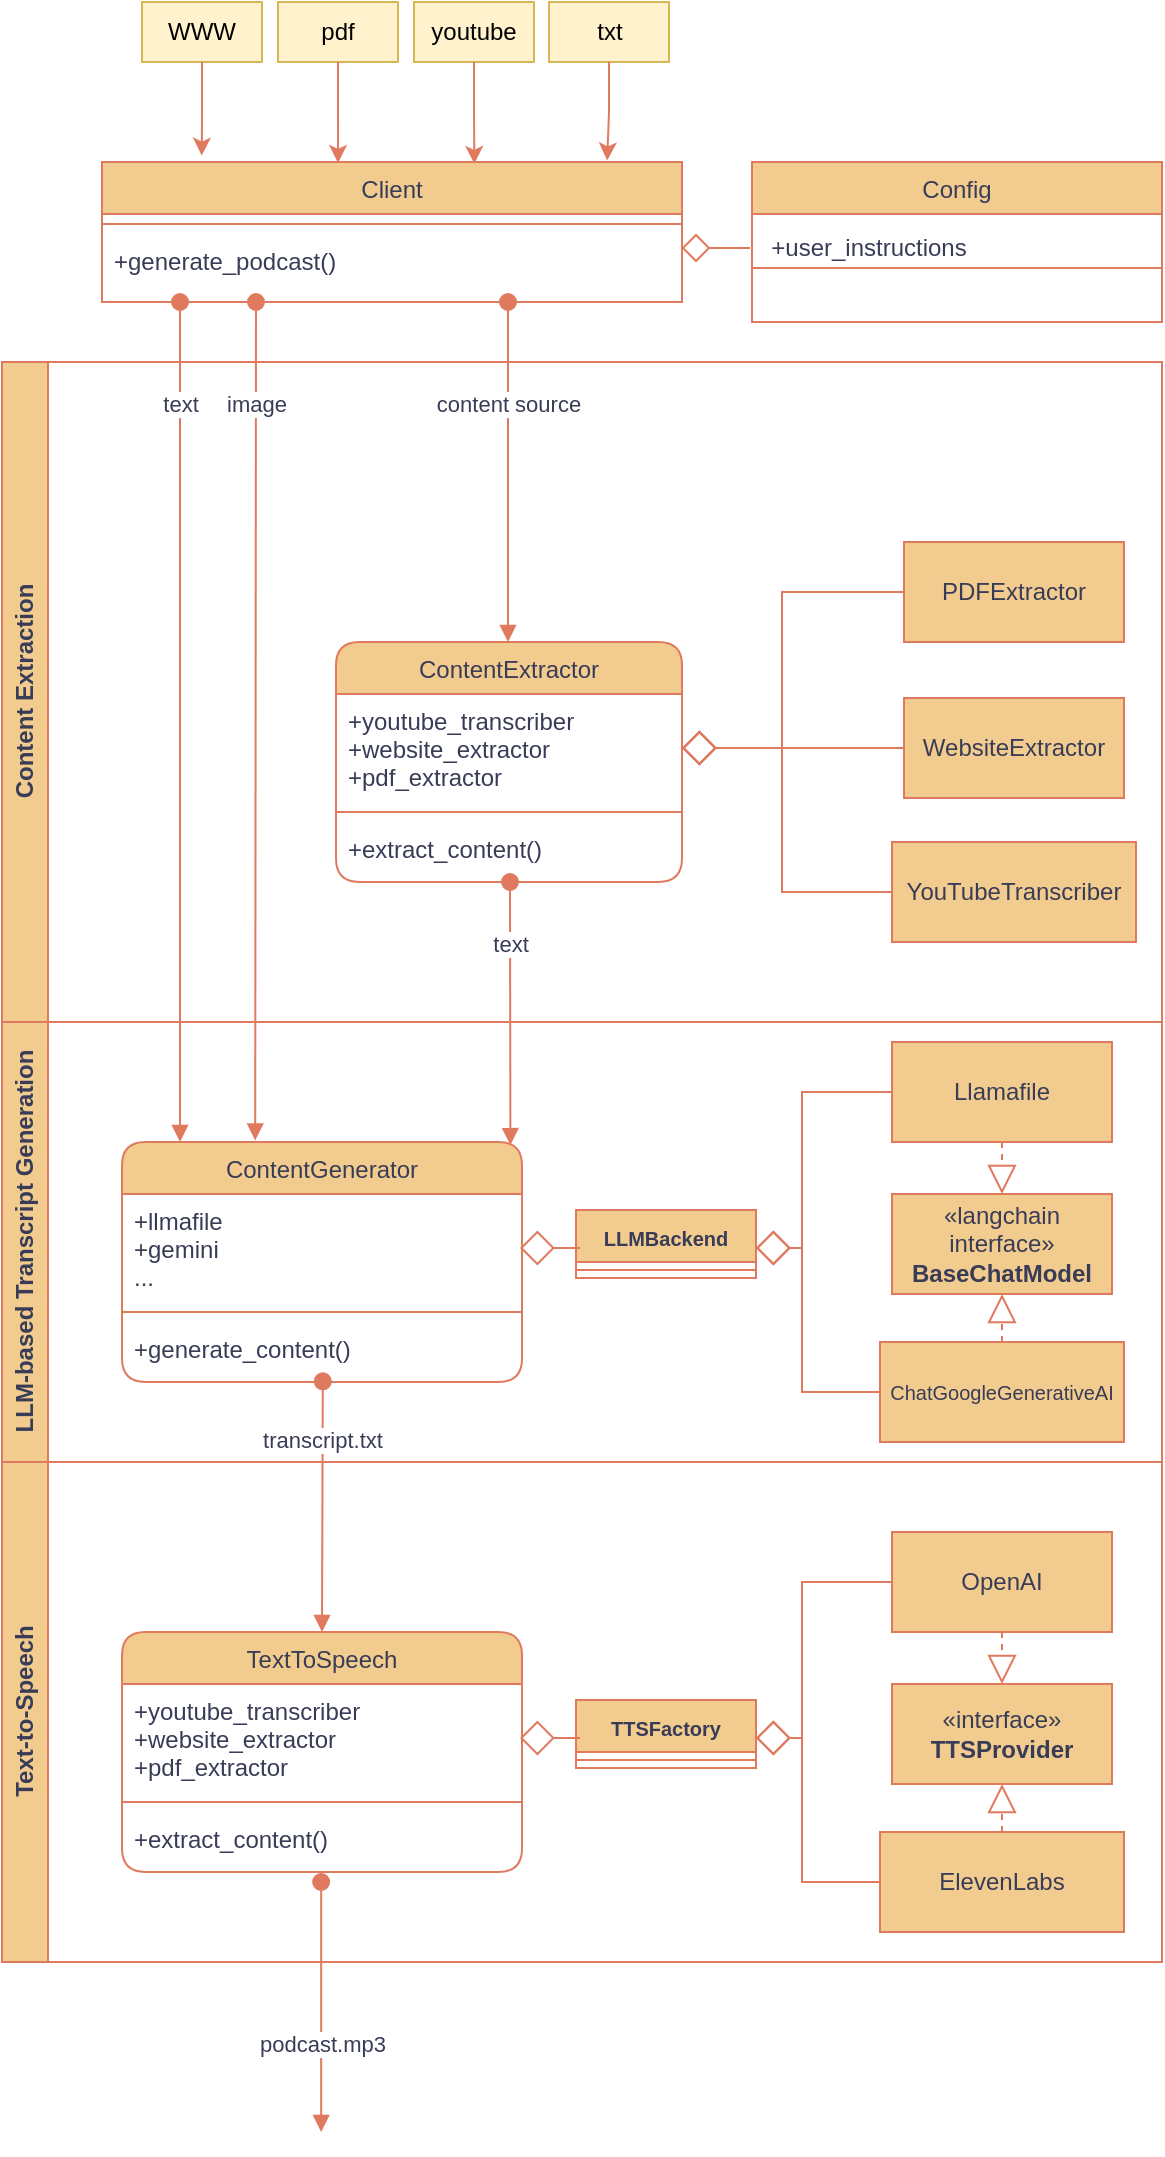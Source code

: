<mxfile version="24.8.3">
  <diagram id="C5RBs43oDa-KdzZeNtuy" name="Page-1">
    <mxGraphModel dx="2022" dy="1797" grid="1" gridSize="10" guides="1" tooltips="1" connect="1" arrows="1" fold="1" page="1" pageScale="1" pageWidth="827" pageHeight="1169" math="0" shadow="0">
      <root>
        <mxCell id="WIyWlLk6GJQsqaUBKTNV-0" />
        <mxCell id="WIyWlLk6GJQsqaUBKTNV-1" parent="WIyWlLk6GJQsqaUBKTNV-0" />
        <mxCell id="o9hW8QB3ydjtU5aNEMkl-0" value="ContentExtractor" style="swimlane;fontStyle=0;align=center;verticalAlign=top;childLayout=stackLayout;horizontal=1;startSize=26;horizontalStack=0;resizeParent=1;resizeLast=0;collapsible=1;marginBottom=0;rounded=1;shadow=0;strokeWidth=1;labelBackgroundColor=none;fillColor=#F2CC8F;strokeColor=#E07A5F;fontColor=#393C56;" vertex="1" parent="WIyWlLk6GJQsqaUBKTNV-1">
          <mxGeometry x="147" y="40" width="173" height="120" as="geometry">
            <mxRectangle x="550" y="140" width="160" height="26" as="alternateBounds" />
          </mxGeometry>
        </mxCell>
        <mxCell id="o9hW8QB3ydjtU5aNEMkl-1" value="+youtube_transcriber&#xa;+website_extractor&#xa;+pdf_extractor" style="text;align=left;verticalAlign=top;spacingLeft=4;spacingRight=4;overflow=hidden;rotatable=0;points=[[0,0.5],[1,0.5]];portConstraint=eastwest;labelBackgroundColor=none;fontColor=#393C56;rounded=1;" vertex="1" parent="o9hW8QB3ydjtU5aNEMkl-0">
          <mxGeometry y="26" width="173" height="54" as="geometry" />
        </mxCell>
        <mxCell id="o9hW8QB3ydjtU5aNEMkl-6" value="" style="line;html=1;strokeWidth=1;align=left;verticalAlign=middle;spacingTop=-1;spacingLeft=3;spacingRight=3;rotatable=0;labelPosition=right;points=[];portConstraint=eastwest;labelBackgroundColor=none;fillColor=#F2CC8F;strokeColor=#E07A5F;fontColor=#393C56;rounded=1;" vertex="1" parent="o9hW8QB3ydjtU5aNEMkl-0">
          <mxGeometry y="80" width="173" height="10" as="geometry" />
        </mxCell>
        <mxCell id="o9hW8QB3ydjtU5aNEMkl-7" value="+extract_content()" style="text;align=left;verticalAlign=top;spacingLeft=4;spacingRight=4;overflow=hidden;rotatable=0;points=[[0,0.5],[1,0.5]];portConstraint=eastwest;labelBackgroundColor=none;fontColor=#393C56;rounded=1;" vertex="1" parent="o9hW8QB3ydjtU5aNEMkl-0">
          <mxGeometry y="90" width="173" height="26" as="geometry" />
        </mxCell>
        <mxCell id="o9hW8QB3ydjtU5aNEMkl-53" style="edgeStyle=orthogonalEdgeStyle;rounded=0;orthogonalLoop=1;jettySize=auto;html=1;entryX=1;entryY=0.5;entryDx=0;entryDy=0;strokeColor=#E07A5F;fontColor=#393C56;fillColor=#F2CC8F;endArrow=diamond;endFill=0;endSize=15;" edge="1" parent="WIyWlLk6GJQsqaUBKTNV-1" source="o9hW8QB3ydjtU5aNEMkl-16" target="o9hW8QB3ydjtU5aNEMkl-1">
          <mxGeometry relative="1" as="geometry">
            <Array as="points">
              <mxPoint x="370" y="165" />
              <mxPoint x="370" y="93" />
            </Array>
          </mxGeometry>
        </mxCell>
        <mxCell id="o9hW8QB3ydjtU5aNEMkl-16" value="YouTubeTranscriber" style="html=1;whiteSpace=wrap;strokeColor=#E07A5F;fontColor=#393C56;fillColor=#F2CC8F;" vertex="1" parent="WIyWlLk6GJQsqaUBKTNV-1">
          <mxGeometry x="425" y="140" width="122" height="50" as="geometry" />
        </mxCell>
        <mxCell id="o9hW8QB3ydjtU5aNEMkl-52" style="edgeStyle=orthogonalEdgeStyle;rounded=0;orthogonalLoop=1;jettySize=auto;html=1;entryX=1;entryY=0.5;entryDx=0;entryDy=0;strokeColor=#E07A5F;fontColor=#393C56;fillColor=#F2CC8F;endArrow=diamond;endFill=0;endSize=15;" edge="1" parent="WIyWlLk6GJQsqaUBKTNV-1" source="o9hW8QB3ydjtU5aNEMkl-17" target="o9hW8QB3ydjtU5aNEMkl-1">
          <mxGeometry relative="1" as="geometry" />
        </mxCell>
        <mxCell id="o9hW8QB3ydjtU5aNEMkl-17" value="WebsiteExtractor" style="html=1;whiteSpace=wrap;strokeColor=#E07A5F;fontColor=#393C56;fillColor=#F2CC8F;" vertex="1" parent="WIyWlLk6GJQsqaUBKTNV-1">
          <mxGeometry x="431" y="68" width="110" height="50" as="geometry" />
        </mxCell>
        <mxCell id="o9hW8QB3ydjtU5aNEMkl-51" style="edgeStyle=orthogonalEdgeStyle;rounded=0;orthogonalLoop=1;jettySize=auto;html=1;exitX=0;exitY=0.5;exitDx=0;exitDy=0;entryX=1;entryY=0.5;entryDx=0;entryDy=0;strokeColor=#E07A5F;fontColor=#393C56;fillColor=#F2CC8F;endArrow=diamond;endFill=0;endSize=15;" edge="1" parent="WIyWlLk6GJQsqaUBKTNV-1" source="o9hW8QB3ydjtU5aNEMkl-18" target="o9hW8QB3ydjtU5aNEMkl-1">
          <mxGeometry relative="1" as="geometry">
            <Array as="points">
              <mxPoint x="370" y="15" />
              <mxPoint x="370" y="93" />
            </Array>
          </mxGeometry>
        </mxCell>
        <mxCell id="o9hW8QB3ydjtU5aNEMkl-18" value="PDFExtractor" style="html=1;whiteSpace=wrap;strokeColor=#E07A5F;fontColor=#393C56;fillColor=#F2CC8F;" vertex="1" parent="WIyWlLk6GJQsqaUBKTNV-1">
          <mxGeometry x="431" y="-10" width="110" height="50" as="geometry" />
        </mxCell>
        <mxCell id="o9hW8QB3ydjtU5aNEMkl-54" value="ContentGenerator" style="swimlane;fontStyle=0;align=center;verticalAlign=top;childLayout=stackLayout;horizontal=1;startSize=26;horizontalStack=0;resizeParent=1;resizeLast=0;collapsible=1;marginBottom=0;rounded=1;shadow=0;strokeWidth=1;labelBackgroundColor=none;fillColor=#F2CC8F;strokeColor=#E07A5F;fontColor=#393C56;" vertex="1" parent="WIyWlLk6GJQsqaUBKTNV-1">
          <mxGeometry x="40" y="290" width="200" height="120" as="geometry">
            <mxRectangle x="550" y="140" width="160" height="26" as="alternateBounds" />
          </mxGeometry>
        </mxCell>
        <mxCell id="o9hW8QB3ydjtU5aNEMkl-55" value="+llmafile&#xa;+gemini&#xa;..." style="text;align=left;verticalAlign=top;spacingLeft=4;spacingRight=4;overflow=hidden;rotatable=0;points=[[0,0.5],[1,0.5]];portConstraint=eastwest;labelBackgroundColor=none;fontColor=#393C56;rounded=1;" vertex="1" parent="o9hW8QB3ydjtU5aNEMkl-54">
          <mxGeometry y="26" width="200" height="54" as="geometry" />
        </mxCell>
        <mxCell id="o9hW8QB3ydjtU5aNEMkl-56" value="" style="line;html=1;strokeWidth=1;align=left;verticalAlign=middle;spacingTop=-1;spacingLeft=3;spacingRight=3;rotatable=0;labelPosition=right;points=[];portConstraint=eastwest;labelBackgroundColor=none;fillColor=#F2CC8F;strokeColor=#E07A5F;fontColor=#393C56;rounded=1;" vertex="1" parent="o9hW8QB3ydjtU5aNEMkl-54">
          <mxGeometry y="80" width="200" height="10" as="geometry" />
        </mxCell>
        <mxCell id="o9hW8QB3ydjtU5aNEMkl-57" value="+generate_content()" style="text;align=left;verticalAlign=top;spacingLeft=4;spacingRight=4;overflow=hidden;rotatable=0;points=[[0,0.5],[1,0.5]];portConstraint=eastwest;labelBackgroundColor=none;fontColor=#393C56;rounded=1;" vertex="1" parent="o9hW8QB3ydjtU5aNEMkl-54">
          <mxGeometry y="90" width="200" height="26" as="geometry" />
        </mxCell>
        <mxCell id="o9hW8QB3ydjtU5aNEMkl-58" style="edgeStyle=orthogonalEdgeStyle;rounded=0;orthogonalLoop=1;jettySize=auto;html=1;strokeColor=#E07A5F;fontColor=#393C56;fillColor=#F2CC8F;endArrow=diamond;endFill=0;endSize=15;" edge="1" parent="WIyWlLk6GJQsqaUBKTNV-1">
          <mxGeometry relative="1" as="geometry">
            <Array as="points">
              <mxPoint x="380" y="415" />
              <mxPoint x="380" y="343" />
            </Array>
            <mxPoint x="426" y="415" as="sourcePoint" />
            <mxPoint x="357" y="343" as="targetPoint" />
          </mxGeometry>
        </mxCell>
        <mxCell id="o9hW8QB3ydjtU5aNEMkl-59" value="&lt;font style=&quot;font-size: 10px;&quot;&gt;ChatGoogleGenerativeAI&lt;/font&gt;" style="html=1;whiteSpace=wrap;strokeColor=#E07A5F;fontColor=#393C56;fillColor=#F2CC8F;" vertex="1" parent="WIyWlLk6GJQsqaUBKTNV-1">
          <mxGeometry x="419" y="390" width="122" height="50" as="geometry" />
        </mxCell>
        <mxCell id="o9hW8QB3ydjtU5aNEMkl-62" style="edgeStyle=orthogonalEdgeStyle;rounded=0;orthogonalLoop=1;jettySize=auto;html=1;exitX=0;exitY=0.5;exitDx=0;exitDy=0;strokeColor=#E07A5F;fontColor=#393C56;fillColor=#F2CC8F;endArrow=diamond;endFill=0;endSize=15;" edge="1" parent="WIyWlLk6GJQsqaUBKTNV-1">
          <mxGeometry relative="1" as="geometry">
            <Array as="points">
              <mxPoint x="380" y="265" />
              <mxPoint x="380" y="343" />
            </Array>
            <mxPoint x="432" y="265" as="sourcePoint" />
            <mxPoint x="357" y="343" as="targetPoint" />
          </mxGeometry>
        </mxCell>
        <mxCell id="o9hW8QB3ydjtU5aNEMkl-63" value="Llamafile" style="html=1;whiteSpace=wrap;strokeColor=#E07A5F;fontColor=#393C56;fillColor=#F2CC8F;" vertex="1" parent="WIyWlLk6GJQsqaUBKTNV-1">
          <mxGeometry x="425" y="240" width="110" height="50" as="geometry" />
        </mxCell>
        <mxCell id="o9hW8QB3ydjtU5aNEMkl-64" value="text" style="html=1;verticalAlign=bottom;startArrow=oval;startFill=1;endArrow=block;startSize=8;curved=0;rounded=0;strokeColor=#E07A5F;fontColor=#393C56;fillColor=#F2CC8F;entryX=0.691;entryY=0.013;entryDx=0;entryDy=0;entryPerimeter=0;" edge="1" parent="WIyWlLk6GJQsqaUBKTNV-1">
          <mxGeometry x="-0.392" width="60" relative="1" as="geometry">
            <mxPoint x="234" y="160" as="sourcePoint" />
            <mxPoint x="234.2" y="291.56" as="targetPoint" />
            <mxPoint as="offset" />
          </mxGeometry>
        </mxCell>
        <mxCell id="o9hW8QB3ydjtU5aNEMkl-70" value="text" style="html=1;verticalAlign=bottom;startArrow=oval;startFill=1;endArrow=block;startSize=8;curved=0;rounded=0;strokeColor=#E07A5F;fontColor=#393C56;fillColor=#F2CC8F;" edge="1" parent="WIyWlLk6GJQsqaUBKTNV-1">
          <mxGeometry x="-0.714" width="60" relative="1" as="geometry">
            <mxPoint x="69" y="-130" as="sourcePoint" />
            <mxPoint x="69" y="290" as="targetPoint" />
            <Array as="points">
              <mxPoint x="69" y="122.5" />
            </Array>
            <mxPoint as="offset" />
          </mxGeometry>
        </mxCell>
        <mxCell id="o9hW8QB3ydjtU5aNEMkl-71" value="image" style="html=1;verticalAlign=bottom;startArrow=oval;startFill=1;endArrow=block;startSize=8;curved=0;rounded=0;strokeColor=#E07A5F;fontColor=#393C56;fillColor=#F2CC8F;entryX=0.333;entryY=-0.006;entryDx=0;entryDy=0;entryPerimeter=0;" edge="1" parent="WIyWlLk6GJQsqaUBKTNV-1" target="o9hW8QB3ydjtU5aNEMkl-54">
          <mxGeometry x="-0.714" width="60" relative="1" as="geometry">
            <mxPoint x="107" y="-130" as="sourcePoint" />
            <mxPoint x="110" y="280" as="targetPoint" />
            <mxPoint as="offset" />
          </mxGeometry>
        </mxCell>
        <mxCell id="o9hW8QB3ydjtU5aNEMkl-72" value="content source" style="html=1;verticalAlign=bottom;startArrow=oval;startFill=1;endArrow=block;startSize=8;curved=0;rounded=0;strokeColor=#E07A5F;fontColor=#393C56;fillColor=#F2CC8F;" edge="1" parent="WIyWlLk6GJQsqaUBKTNV-1">
          <mxGeometry x="-0.294" width="60" relative="1" as="geometry">
            <mxPoint x="233" y="-130" as="sourcePoint" />
            <mxPoint x="233" y="40" as="targetPoint" />
            <mxPoint as="offset" />
          </mxGeometry>
        </mxCell>
        <mxCell id="o9hW8QB3ydjtU5aNEMkl-74" value="«langchain&lt;br&gt;interface»&lt;br&gt;&lt;span style=&quot;text-align: left;&quot;&gt;&lt;b&gt;BaseChatModel&lt;/b&gt;&lt;/span&gt;" style="html=1;whiteSpace=wrap;strokeColor=#E07A5F;fontColor=#393C56;fillColor=#F2CC8F;" vertex="1" parent="WIyWlLk6GJQsqaUBKTNV-1">
          <mxGeometry x="425" y="316" width="110" height="50" as="geometry" />
        </mxCell>
        <mxCell id="o9hW8QB3ydjtU5aNEMkl-75" value="" style="endArrow=block;dashed=1;endFill=0;endSize=12;html=1;rounded=0;strokeColor=#E07A5F;fontColor=#393C56;fillColor=#F2CC8F;exitX=0.5;exitY=1;exitDx=0;exitDy=0;entryX=0.5;entryY=0;entryDx=0;entryDy=0;" edge="1" parent="WIyWlLk6GJQsqaUBKTNV-1" source="o9hW8QB3ydjtU5aNEMkl-63" target="o9hW8QB3ydjtU5aNEMkl-74">
          <mxGeometry width="160" relative="1" as="geometry">
            <mxPoint x="586" y="310" as="sourcePoint" />
            <mxPoint x="746" y="310" as="targetPoint" />
          </mxGeometry>
        </mxCell>
        <mxCell id="o9hW8QB3ydjtU5aNEMkl-76" value="" style="endArrow=block;dashed=1;endFill=0;endSize=12;html=1;rounded=0;strokeColor=#E07A5F;fontColor=#393C56;fillColor=#F2CC8F;exitX=0.5;exitY=0;exitDx=0;exitDy=0;entryX=0.5;entryY=1;entryDx=0;entryDy=0;" edge="1" parent="WIyWlLk6GJQsqaUBKTNV-1" source="o9hW8QB3ydjtU5aNEMkl-59" target="o9hW8QB3ydjtU5aNEMkl-74">
          <mxGeometry width="160" relative="1" as="geometry">
            <mxPoint x="490" y="300" as="sourcePoint" />
            <mxPoint x="490" y="326" as="targetPoint" />
          </mxGeometry>
        </mxCell>
        <mxCell id="o9hW8QB3ydjtU5aNEMkl-77" value="&lt;font style=&quot;font-size: 10px;&quot;&gt;LLMBackend&lt;/font&gt;" style="swimlane;fontStyle=1;align=center;verticalAlign=top;childLayout=stackLayout;horizontal=1;startSize=26;horizontalStack=0;resizeParent=1;resizeParentMax=0;resizeLast=0;collapsible=1;marginBottom=0;whiteSpace=wrap;html=1;strokeColor=#E07A5F;fontColor=#393C56;fillColor=#F2CC8F;" vertex="1" parent="WIyWlLk6GJQsqaUBKTNV-1">
          <mxGeometry x="267" y="324" width="90" height="34" as="geometry" />
        </mxCell>
        <mxCell id="o9hW8QB3ydjtU5aNEMkl-89" style="edgeStyle=orthogonalEdgeStyle;rounded=0;orthogonalLoop=1;jettySize=auto;html=1;entryX=1;entryY=0.5;entryDx=0;entryDy=0;strokeColor=#E07A5F;fontColor=#393C56;fillColor=#F2CC8F;endArrow=diamond;endFill=0;endSize=15;" edge="1" parent="o9hW8QB3ydjtU5aNEMkl-77">
          <mxGeometry relative="1" as="geometry">
            <mxPoint x="2" y="19" as="sourcePoint" />
            <mxPoint x="-28" y="18.58" as="targetPoint" />
          </mxGeometry>
        </mxCell>
        <mxCell id="o9hW8QB3ydjtU5aNEMkl-79" value="" style="line;strokeWidth=1;fillColor=none;align=left;verticalAlign=middle;spacingTop=-1;spacingLeft=3;spacingRight=3;rotatable=0;labelPosition=right;points=[];portConstraint=eastwest;strokeColor=inherit;fontColor=#393C56;" vertex="1" parent="o9hW8QB3ydjtU5aNEMkl-77">
          <mxGeometry y="26" width="90" height="8" as="geometry" />
        </mxCell>
        <mxCell id="o9hW8QB3ydjtU5aNEMkl-91" value="Content Extraction" style="swimlane;horizontal=0;whiteSpace=wrap;html=1;strokeColor=#E07A5F;fontColor=#393C56;fillColor=#F2CC8F;" vertex="1" parent="WIyWlLk6GJQsqaUBKTNV-1">
          <mxGeometry x="-20" y="-100" width="580" height="330" as="geometry" />
        </mxCell>
        <mxCell id="o9hW8QB3ydjtU5aNEMkl-92" value="LLM-based Transcript Generation" style="swimlane;horizontal=0;whiteSpace=wrap;html=1;strokeColor=#E07A5F;fontColor=#393C56;fillColor=#F2CC8F;" vertex="1" parent="WIyWlLk6GJQsqaUBKTNV-1">
          <mxGeometry x="-20" y="230" width="580" height="220" as="geometry" />
        </mxCell>
        <mxCell id="o9hW8QB3ydjtU5aNEMkl-93" value="TextToSpeech" style="swimlane;fontStyle=0;align=center;verticalAlign=top;childLayout=stackLayout;horizontal=1;startSize=26;horizontalStack=0;resizeParent=1;resizeLast=0;collapsible=1;marginBottom=0;rounded=1;shadow=0;strokeWidth=1;labelBackgroundColor=none;fillColor=#F2CC8F;strokeColor=#E07A5F;fontColor=#393C56;" vertex="1" parent="WIyWlLk6GJQsqaUBKTNV-1">
          <mxGeometry x="40" y="535" width="200" height="120" as="geometry">
            <mxRectangle x="550" y="140" width="160" height="26" as="alternateBounds" />
          </mxGeometry>
        </mxCell>
        <mxCell id="o9hW8QB3ydjtU5aNEMkl-94" value="+youtube_transcriber&#xa;+website_extractor&#xa;+pdf_extractor" style="text;align=left;verticalAlign=top;spacingLeft=4;spacingRight=4;overflow=hidden;rotatable=0;points=[[0,0.5],[1,0.5]];portConstraint=eastwest;labelBackgroundColor=none;fontColor=#393C56;rounded=1;" vertex="1" parent="o9hW8QB3ydjtU5aNEMkl-93">
          <mxGeometry y="26" width="200" height="54" as="geometry" />
        </mxCell>
        <mxCell id="o9hW8QB3ydjtU5aNEMkl-95" value="" style="line;html=1;strokeWidth=1;align=left;verticalAlign=middle;spacingTop=-1;spacingLeft=3;spacingRight=3;rotatable=0;labelPosition=right;points=[];portConstraint=eastwest;labelBackgroundColor=none;fillColor=#F2CC8F;strokeColor=#E07A5F;fontColor=#393C56;rounded=1;" vertex="1" parent="o9hW8QB3ydjtU5aNEMkl-93">
          <mxGeometry y="80" width="200" height="10" as="geometry" />
        </mxCell>
        <mxCell id="o9hW8QB3ydjtU5aNEMkl-96" value="+extract_content()" style="text;align=left;verticalAlign=top;spacingLeft=4;spacingRight=4;overflow=hidden;rotatable=0;points=[[0,0.5],[1,0.5]];portConstraint=eastwest;labelBackgroundColor=none;fontColor=#393C56;rounded=1;" vertex="1" parent="o9hW8QB3ydjtU5aNEMkl-93">
          <mxGeometry y="90" width="200" height="26" as="geometry" />
        </mxCell>
        <mxCell id="o9hW8QB3ydjtU5aNEMkl-97" style="edgeStyle=orthogonalEdgeStyle;rounded=0;orthogonalLoop=1;jettySize=auto;html=1;strokeColor=#E07A5F;fontColor=#393C56;fillColor=#F2CC8F;endArrow=diamond;endFill=0;endSize=15;" edge="1" parent="WIyWlLk6GJQsqaUBKTNV-1">
          <mxGeometry relative="1" as="geometry">
            <Array as="points">
              <mxPoint x="380" y="660" />
              <mxPoint x="380" y="588" />
            </Array>
            <mxPoint x="426" y="660" as="sourcePoint" />
            <mxPoint x="357" y="588" as="targetPoint" />
          </mxGeometry>
        </mxCell>
        <mxCell id="o9hW8QB3ydjtU5aNEMkl-98" value="&lt;font style=&quot;font-size: 12px;&quot;&gt;ElevenLabs&lt;/font&gt;" style="html=1;whiteSpace=wrap;strokeColor=#E07A5F;fontColor=#393C56;fillColor=#F2CC8F;" vertex="1" parent="WIyWlLk6GJQsqaUBKTNV-1">
          <mxGeometry x="419" y="635" width="122" height="50" as="geometry" />
        </mxCell>
        <mxCell id="o9hW8QB3ydjtU5aNEMkl-99" style="edgeStyle=orthogonalEdgeStyle;rounded=0;orthogonalLoop=1;jettySize=auto;html=1;exitX=0;exitY=0.5;exitDx=0;exitDy=0;strokeColor=#E07A5F;fontColor=#393C56;fillColor=#F2CC8F;endArrow=diamond;endFill=0;endSize=15;" edge="1" parent="WIyWlLk6GJQsqaUBKTNV-1">
          <mxGeometry relative="1" as="geometry">
            <Array as="points">
              <mxPoint x="380" y="510" />
              <mxPoint x="380" y="588" />
            </Array>
            <mxPoint x="432" y="510" as="sourcePoint" />
            <mxPoint x="357" y="588" as="targetPoint" />
          </mxGeometry>
        </mxCell>
        <mxCell id="o9hW8QB3ydjtU5aNEMkl-100" value="OpenAI" style="html=1;whiteSpace=wrap;strokeColor=#E07A5F;fontColor=#393C56;fillColor=#F2CC8F;" vertex="1" parent="WIyWlLk6GJQsqaUBKTNV-1">
          <mxGeometry x="425" y="485" width="110" height="50" as="geometry" />
        </mxCell>
        <mxCell id="o9hW8QB3ydjtU5aNEMkl-101" value="«interface»&lt;br&gt;&lt;span style=&quot;text-align: left;&quot;&gt;&lt;b&gt;TTSProvider&lt;/b&gt;&lt;/span&gt;" style="html=1;whiteSpace=wrap;strokeColor=#E07A5F;fontColor=#393C56;fillColor=#F2CC8F;" vertex="1" parent="WIyWlLk6GJQsqaUBKTNV-1">
          <mxGeometry x="425" y="561" width="110" height="50" as="geometry" />
        </mxCell>
        <mxCell id="o9hW8QB3ydjtU5aNEMkl-102" value="" style="endArrow=block;dashed=1;endFill=0;endSize=12;html=1;rounded=0;strokeColor=#E07A5F;fontColor=#393C56;fillColor=#F2CC8F;exitX=0.5;exitY=1;exitDx=0;exitDy=0;entryX=0.5;entryY=0;entryDx=0;entryDy=0;" edge="1" parent="WIyWlLk6GJQsqaUBKTNV-1" source="o9hW8QB3ydjtU5aNEMkl-100" target="o9hW8QB3ydjtU5aNEMkl-101">
          <mxGeometry width="160" relative="1" as="geometry">
            <mxPoint x="586" y="555" as="sourcePoint" />
            <mxPoint x="746" y="555" as="targetPoint" />
          </mxGeometry>
        </mxCell>
        <mxCell id="o9hW8QB3ydjtU5aNEMkl-103" value="" style="endArrow=block;dashed=1;endFill=0;endSize=12;html=1;rounded=0;strokeColor=#E07A5F;fontColor=#393C56;fillColor=#F2CC8F;exitX=0.5;exitY=0;exitDx=0;exitDy=0;entryX=0.5;entryY=1;entryDx=0;entryDy=0;" edge="1" parent="WIyWlLk6GJQsqaUBKTNV-1" source="o9hW8QB3ydjtU5aNEMkl-98" target="o9hW8QB3ydjtU5aNEMkl-101">
          <mxGeometry width="160" relative="1" as="geometry">
            <mxPoint x="490" y="545" as="sourcePoint" />
            <mxPoint x="490" y="571" as="targetPoint" />
          </mxGeometry>
        </mxCell>
        <mxCell id="o9hW8QB3ydjtU5aNEMkl-104" value="&lt;font style=&quot;font-size: 10px;&quot;&gt;TTSFactory&lt;/font&gt;" style="swimlane;fontStyle=1;align=center;verticalAlign=top;childLayout=stackLayout;horizontal=1;startSize=26;horizontalStack=0;resizeParent=1;resizeParentMax=0;resizeLast=0;collapsible=1;marginBottom=0;whiteSpace=wrap;html=1;strokeColor=#E07A5F;fontColor=#393C56;fillColor=#F2CC8F;" vertex="1" parent="WIyWlLk6GJQsqaUBKTNV-1">
          <mxGeometry x="267" y="569" width="90" height="34" as="geometry" />
        </mxCell>
        <mxCell id="o9hW8QB3ydjtU5aNEMkl-105" style="edgeStyle=orthogonalEdgeStyle;rounded=0;orthogonalLoop=1;jettySize=auto;html=1;entryX=1;entryY=0.5;entryDx=0;entryDy=0;strokeColor=#E07A5F;fontColor=#393C56;fillColor=#F2CC8F;endArrow=diamond;endFill=0;endSize=15;" edge="1" parent="o9hW8QB3ydjtU5aNEMkl-104">
          <mxGeometry relative="1" as="geometry">
            <mxPoint x="2" y="19" as="sourcePoint" />
            <mxPoint x="-28" y="18.58" as="targetPoint" />
          </mxGeometry>
        </mxCell>
        <mxCell id="o9hW8QB3ydjtU5aNEMkl-106" value="" style="line;strokeWidth=1;fillColor=none;align=left;verticalAlign=middle;spacingTop=-1;spacingLeft=3;spacingRight=3;rotatable=0;labelPosition=right;points=[];portConstraint=eastwest;strokeColor=inherit;fontColor=#393C56;" vertex="1" parent="o9hW8QB3ydjtU5aNEMkl-104">
          <mxGeometry y="26" width="90" height="8" as="geometry" />
        </mxCell>
        <mxCell id="o9hW8QB3ydjtU5aNEMkl-107" value="Text-to-Speech" style="swimlane;horizontal=0;whiteSpace=wrap;html=1;strokeColor=#E07A5F;fontColor=#393C56;fillColor=#F2CC8F;" vertex="1" parent="WIyWlLk6GJQsqaUBKTNV-1">
          <mxGeometry x="-20" y="450" width="580" height="250" as="geometry" />
        </mxCell>
        <mxCell id="o9hW8QB3ydjtU5aNEMkl-108" value="transcript.txt" style="html=1;verticalAlign=bottom;startArrow=oval;startFill=1;endArrow=block;startSize=8;curved=0;rounded=0;strokeColor=#E07A5F;fontColor=#393C56;fillColor=#F2CC8F;entryX=0.5;entryY=0;entryDx=0;entryDy=0;exitX=0.502;exitY=1.141;exitDx=0;exitDy=0;exitPerimeter=0;" edge="1" parent="WIyWlLk6GJQsqaUBKTNV-1" source="o9hW8QB3ydjtU5aNEMkl-57" target="o9hW8QB3ydjtU5aNEMkl-93">
          <mxGeometry x="-0.392" width="60" relative="1" as="geometry">
            <mxPoint x="160" y="440" as="sourcePoint" />
            <mxPoint x="160" y="572" as="targetPoint" />
            <mxPoint as="offset" />
          </mxGeometry>
        </mxCell>
        <mxCell id="o9hW8QB3ydjtU5aNEMkl-109" value="podcast.mp3" style="html=1;verticalAlign=bottom;startArrow=oval;startFill=1;endArrow=block;startSize=8;curved=0;rounded=0;strokeColor=#E07A5F;fontColor=#393C56;fillColor=#F2CC8F;entryX=0.5;entryY=0;entryDx=0;entryDy=0;exitX=0.502;exitY=1.141;exitDx=0;exitDy=0;exitPerimeter=0;" edge="1" parent="WIyWlLk6GJQsqaUBKTNV-1">
          <mxGeometry x="0.44" width="60" relative="1" as="geometry">
            <mxPoint x="139.58" y="660" as="sourcePoint" />
            <mxPoint x="139.58" y="785" as="targetPoint" />
            <mxPoint as="offset" />
          </mxGeometry>
        </mxCell>
        <mxCell id="o9hW8QB3ydjtU5aNEMkl-111" value="Client" style="swimlane;fontStyle=0;align=center;verticalAlign=top;childLayout=stackLayout;horizontal=1;startSize=26;horizontalStack=0;resizeParent=1;resizeLast=0;collapsible=1;marginBottom=0;rounded=0;shadow=0;strokeWidth=1;labelBackgroundColor=none;fillColor=#F2CC8F;strokeColor=#E07A5F;fontColor=#393C56;" vertex="1" parent="WIyWlLk6GJQsqaUBKTNV-1">
          <mxGeometry x="30" y="-200" width="290" height="70" as="geometry">
            <mxRectangle x="550" y="140" width="160" height="26" as="alternateBounds" />
          </mxGeometry>
        </mxCell>
        <mxCell id="o9hW8QB3ydjtU5aNEMkl-113" value="" style="line;html=1;strokeWidth=1;align=left;verticalAlign=middle;spacingTop=-1;spacingLeft=3;spacingRight=3;rotatable=0;labelPosition=right;points=[];portConstraint=eastwest;labelBackgroundColor=none;fillColor=#F2CC8F;strokeColor=#E07A5F;fontColor=#393C56;rounded=1;" vertex="1" parent="o9hW8QB3ydjtU5aNEMkl-111">
          <mxGeometry y="26" width="290" height="10" as="geometry" />
        </mxCell>
        <mxCell id="o9hW8QB3ydjtU5aNEMkl-114" value="+generate_podcast()" style="text;align=left;verticalAlign=top;spacingLeft=4;spacingRight=4;overflow=hidden;rotatable=0;points=[[0,0.5],[1,0.5]];portConstraint=eastwest;labelBackgroundColor=none;fontColor=#393C56;rounded=1;" vertex="1" parent="o9hW8QB3ydjtU5aNEMkl-111">
          <mxGeometry y="36" width="290" height="26" as="geometry" />
        </mxCell>
        <mxCell id="o9hW8QB3ydjtU5aNEMkl-116" value="Config" style="swimlane;fontStyle=0;align=center;verticalAlign=top;childLayout=stackLayout;horizontal=1;startSize=26;horizontalStack=0;resizeParent=1;resizeLast=0;collapsible=1;marginBottom=0;rounded=0;shadow=0;strokeWidth=1;labelBackgroundColor=none;fillColor=#F2CC8F;strokeColor=#E07A5F;fontColor=#393C56;" vertex="1" parent="WIyWlLk6GJQsqaUBKTNV-1">
          <mxGeometry x="355" y="-200" width="205" height="80" as="geometry">
            <mxRectangle x="550" y="140" width="160" height="26" as="alternateBounds" />
          </mxGeometry>
        </mxCell>
        <mxCell id="o9hW8QB3ydjtU5aNEMkl-117" value="" style="line;html=1;strokeWidth=1;align=left;verticalAlign=middle;spacingTop=-1;spacingLeft=3;spacingRight=3;rotatable=0;labelPosition=right;points=[];portConstraint=eastwest;labelBackgroundColor=none;fillColor=#F2CC8F;strokeColor=#E07A5F;fontColor=#393C56;rounded=1;" vertex="1" parent="o9hW8QB3ydjtU5aNEMkl-116">
          <mxGeometry y="26" width="205" height="54" as="geometry" />
        </mxCell>
        <mxCell id="o9hW8QB3ydjtU5aNEMkl-119" value="+user_instructions" style="text;html=1;align=center;verticalAlign=middle;resizable=0;points=[];autosize=1;strokeColor=none;fillColor=none;fontColor=#393C56;" vertex="1" parent="WIyWlLk6GJQsqaUBKTNV-1">
          <mxGeometry x="353" y="-172" width="120" height="30" as="geometry" />
        </mxCell>
        <mxCell id="o9hW8QB3ydjtU5aNEMkl-120" style="edgeStyle=orthogonalEdgeStyle;rounded=0;orthogonalLoop=1;jettySize=auto;html=1;entryX=1.013;entryY=0.237;entryDx=0;entryDy=0;entryPerimeter=0;strokeColor=#E07A5F;fontColor=#393C56;fillColor=#F2CC8F;endArrow=diamond;endFill=0;endSize=12;" edge="1" parent="WIyWlLk6GJQsqaUBKTNV-1">
          <mxGeometry relative="1" as="geometry">
            <mxPoint x="354" y="-157" as="sourcePoint" />
            <mxPoint x="319.77" y="-157.838" as="targetPoint" />
          </mxGeometry>
        </mxCell>
        <mxCell id="o9hW8QB3ydjtU5aNEMkl-121" value="WWW" style="text;html=1;align=center;verticalAlign=middle;whiteSpace=wrap;rounded=0;strokeColor=#d6b656;fillColor=#fff2cc;" vertex="1" parent="WIyWlLk6GJQsqaUBKTNV-1">
          <mxGeometry x="50" y="-280" width="60" height="30" as="geometry" />
        </mxCell>
        <mxCell id="o9hW8QB3ydjtU5aNEMkl-122" value="pdf" style="text;html=1;align=center;verticalAlign=middle;whiteSpace=wrap;rounded=0;fillColor=#fff2cc;strokeColor=#d6b656;" vertex="1" parent="WIyWlLk6GJQsqaUBKTNV-1">
          <mxGeometry x="118" y="-280" width="60" height="30" as="geometry" />
        </mxCell>
        <mxCell id="o9hW8QB3ydjtU5aNEMkl-123" value="youtube" style="text;html=1;align=center;verticalAlign=middle;whiteSpace=wrap;rounded=0;fillColor=#fff2cc;strokeColor=#d6b656;" vertex="1" parent="WIyWlLk6GJQsqaUBKTNV-1">
          <mxGeometry x="186" y="-280" width="60" height="30" as="geometry" />
        </mxCell>
        <mxCell id="o9hW8QB3ydjtU5aNEMkl-124" value="txt" style="text;html=1;align=center;verticalAlign=middle;whiteSpace=wrap;rounded=0;fillColor=#fff2cc;strokeColor=#d6b656;" vertex="1" parent="WIyWlLk6GJQsqaUBKTNV-1">
          <mxGeometry x="253.5" y="-280" width="60" height="30" as="geometry" />
        </mxCell>
        <mxCell id="o9hW8QB3ydjtU5aNEMkl-125" style="edgeStyle=orthogonalEdgeStyle;rounded=0;orthogonalLoop=1;jettySize=auto;html=1;exitX=0.5;exitY=1;exitDx=0;exitDy=0;entryX=0.172;entryY=-0.046;entryDx=0;entryDy=0;entryPerimeter=0;strokeColor=#E07A5F;fontColor=#393C56;fillColor=#F2CC8F;" edge="1" parent="WIyWlLk6GJQsqaUBKTNV-1" source="o9hW8QB3ydjtU5aNEMkl-121" target="o9hW8QB3ydjtU5aNEMkl-111">
          <mxGeometry relative="1" as="geometry" />
        </mxCell>
        <mxCell id="o9hW8QB3ydjtU5aNEMkl-126" style="edgeStyle=orthogonalEdgeStyle;rounded=0;orthogonalLoop=1;jettySize=auto;html=1;exitX=0.5;exitY=1;exitDx=0;exitDy=0;entryX=0.407;entryY=0.007;entryDx=0;entryDy=0;entryPerimeter=0;strokeColor=#E07A5F;fontColor=#393C56;fillColor=#F2CC8F;" edge="1" parent="WIyWlLk6GJQsqaUBKTNV-1" source="o9hW8QB3ydjtU5aNEMkl-122" target="o9hW8QB3ydjtU5aNEMkl-111">
          <mxGeometry relative="1" as="geometry" />
        </mxCell>
        <mxCell id="o9hW8QB3ydjtU5aNEMkl-127" style="edgeStyle=orthogonalEdgeStyle;rounded=0;orthogonalLoop=1;jettySize=auto;html=1;exitX=0.5;exitY=1;exitDx=0;exitDy=0;entryX=0.642;entryY=0.013;entryDx=0;entryDy=0;entryPerimeter=0;strokeColor=#E07A5F;fontColor=#393C56;fillColor=#F2CC8F;" edge="1" parent="WIyWlLk6GJQsqaUBKTNV-1" source="o9hW8QB3ydjtU5aNEMkl-123" target="o9hW8QB3ydjtU5aNEMkl-111">
          <mxGeometry relative="1" as="geometry" />
        </mxCell>
        <mxCell id="o9hW8QB3ydjtU5aNEMkl-128" style="edgeStyle=orthogonalEdgeStyle;rounded=0;orthogonalLoop=1;jettySize=auto;html=1;exitX=0.5;exitY=1;exitDx=0;exitDy=0;entryX=0.871;entryY=-0.011;entryDx=0;entryDy=0;entryPerimeter=0;strokeColor=#E07A5F;fontColor=#393C56;fillColor=#F2CC8F;" edge="1" parent="WIyWlLk6GJQsqaUBKTNV-1" source="o9hW8QB3ydjtU5aNEMkl-124" target="o9hW8QB3ydjtU5aNEMkl-111">
          <mxGeometry relative="1" as="geometry" />
        </mxCell>
      </root>
    </mxGraphModel>
  </diagram>
</mxfile>
